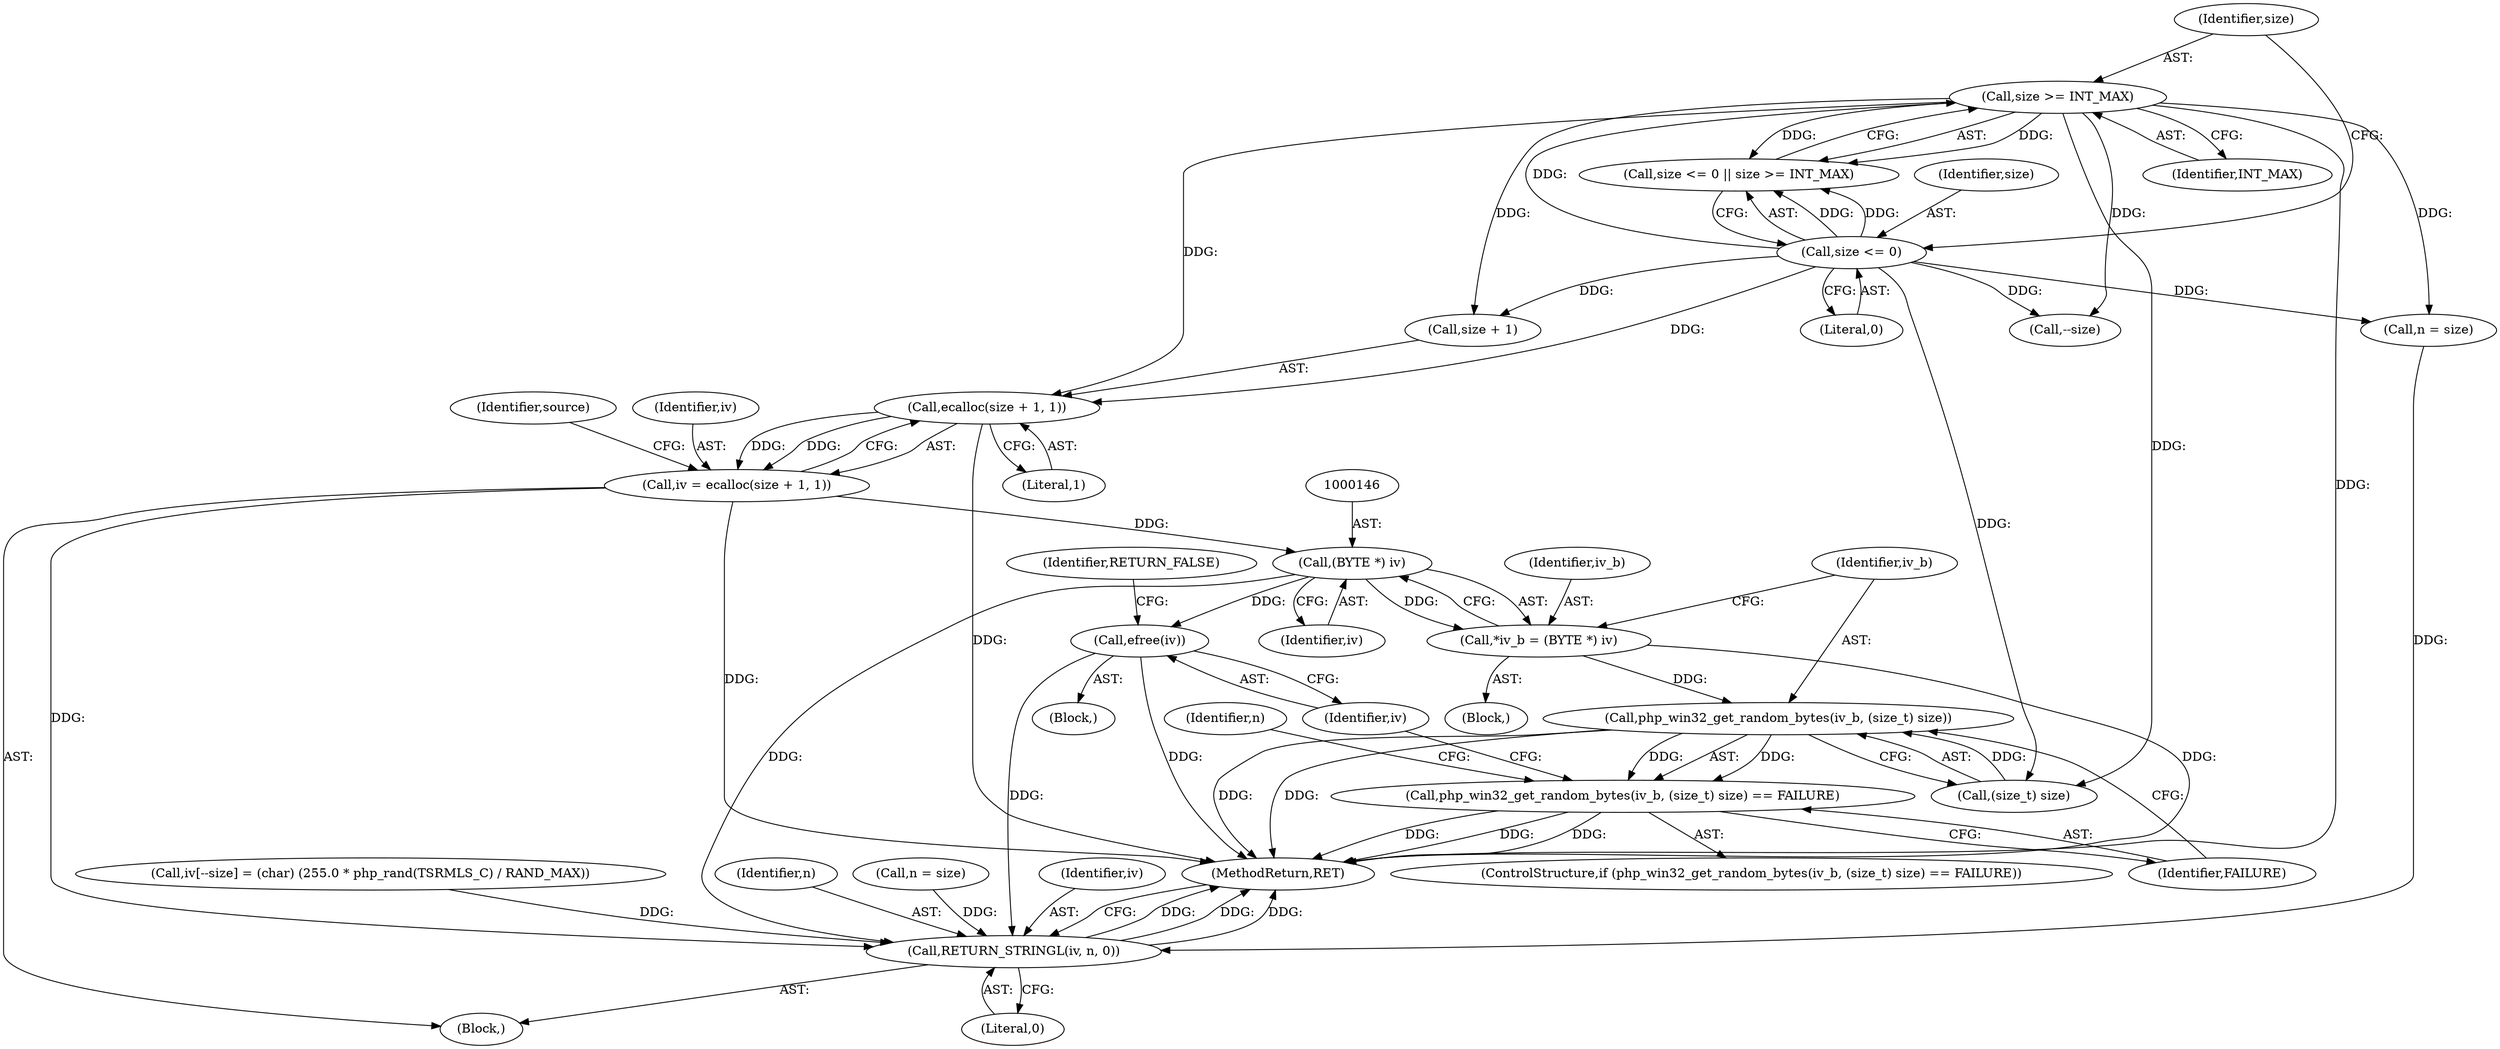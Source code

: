 digraph "0_php-src_6c5211a0cef0cc2854eaa387e0eb036e012904d0?w=1_21@API" {
"1000128" [label="(Call,ecalloc(size + 1, 1))"];
"1000121" [label="(Call,size >= INT_MAX)"];
"1000118" [label="(Call,size <= 0)"];
"1000126" [label="(Call,iv = ecalloc(size + 1, 1))"];
"1000145" [label="(Call,(BYTE *) iv)"];
"1000143" [label="(Call,*iv_b = (BYTE *) iv)"];
"1000150" [label="(Call,php_win32_get_random_bytes(iv_b, (size_t) size))"];
"1000149" [label="(Call,php_win32_get_random_bytes(iv_b, (size_t) size) == FAILURE)"];
"1000157" [label="(Call,efree(iv))"];
"1000184" [label="(Call,RETURN_STRINGL(iv, n, 0))"];
"1000129" [label="(Call,size + 1)"];
"1000161" [label="(Identifier,n)"];
"1000157" [label="(Call,efree(iv))"];
"1000171" [label="(Call,iv[--size] = (char) (255.0 * php_rand(TSRMLS_C) / RAND_MAX))"];
"1000143" [label="(Call,*iv_b = (BYTE *) iv)"];
"1000136" [label="(Identifier,source)"];
"1000186" [label="(Identifier,n)"];
"1000160" [label="(Call,n = size)"];
"1000150" [label="(Call,php_win32_get_random_bytes(iv_b, (size_t) size))"];
"1000152" [label="(Call,(size_t) size)"];
"1000128" [label="(Call,ecalloc(size + 1, 1))"];
"1000119" [label="(Identifier,size)"];
"1000156" [label="(Block,)"];
"1000126" [label="(Call,iv = ecalloc(size + 1, 1))"];
"1000187" [label="(Literal,0)"];
"1000123" [label="(Identifier,INT_MAX)"];
"1000165" [label="(Call,n = size)"];
"1000174" [label="(Call,--size)"];
"1000144" [label="(Identifier,iv_b)"];
"1000147" [label="(Identifier,iv)"];
"1000141" [label="(Block,)"];
"1000188" [label="(MethodReturn,RET)"];
"1000121" [label="(Call,size >= INT_MAX)"];
"1000117" [label="(Call,size <= 0 || size >= INT_MAX)"];
"1000184" [label="(Call,RETURN_STRINGL(iv, n, 0))"];
"1000148" [label="(ControlStructure,if (php_win32_get_random_bytes(iv_b, (size_t) size) == FAILURE))"];
"1000155" [label="(Identifier,FAILURE)"];
"1000159" [label="(Identifier,RETURN_FALSE)"];
"1000120" [label="(Literal,0)"];
"1000158" [label="(Identifier,iv)"];
"1000185" [label="(Identifier,iv)"];
"1000103" [label="(Block,)"];
"1000122" [label="(Identifier,size)"];
"1000149" [label="(Call,php_win32_get_random_bytes(iv_b, (size_t) size) == FAILURE)"];
"1000151" [label="(Identifier,iv_b)"];
"1000118" [label="(Call,size <= 0)"];
"1000127" [label="(Identifier,iv)"];
"1000132" [label="(Literal,1)"];
"1000145" [label="(Call,(BYTE *) iv)"];
"1000128" -> "1000126"  [label="AST: "];
"1000128" -> "1000132"  [label="CFG: "];
"1000129" -> "1000128"  [label="AST: "];
"1000132" -> "1000128"  [label="AST: "];
"1000126" -> "1000128"  [label="CFG: "];
"1000128" -> "1000188"  [label="DDG: "];
"1000128" -> "1000126"  [label="DDG: "];
"1000128" -> "1000126"  [label="DDG: "];
"1000121" -> "1000128"  [label="DDG: "];
"1000118" -> "1000128"  [label="DDG: "];
"1000121" -> "1000117"  [label="AST: "];
"1000121" -> "1000123"  [label="CFG: "];
"1000122" -> "1000121"  [label="AST: "];
"1000123" -> "1000121"  [label="AST: "];
"1000117" -> "1000121"  [label="CFG: "];
"1000121" -> "1000188"  [label="DDG: "];
"1000121" -> "1000117"  [label="DDG: "];
"1000121" -> "1000117"  [label="DDG: "];
"1000118" -> "1000121"  [label="DDG: "];
"1000121" -> "1000129"  [label="DDG: "];
"1000121" -> "1000152"  [label="DDG: "];
"1000121" -> "1000165"  [label="DDG: "];
"1000121" -> "1000174"  [label="DDG: "];
"1000118" -> "1000117"  [label="AST: "];
"1000118" -> "1000120"  [label="CFG: "];
"1000119" -> "1000118"  [label="AST: "];
"1000120" -> "1000118"  [label="AST: "];
"1000122" -> "1000118"  [label="CFG: "];
"1000117" -> "1000118"  [label="CFG: "];
"1000118" -> "1000117"  [label="DDG: "];
"1000118" -> "1000117"  [label="DDG: "];
"1000118" -> "1000129"  [label="DDG: "];
"1000118" -> "1000152"  [label="DDG: "];
"1000118" -> "1000165"  [label="DDG: "];
"1000118" -> "1000174"  [label="DDG: "];
"1000126" -> "1000103"  [label="AST: "];
"1000127" -> "1000126"  [label="AST: "];
"1000136" -> "1000126"  [label="CFG: "];
"1000126" -> "1000188"  [label="DDG: "];
"1000126" -> "1000145"  [label="DDG: "];
"1000126" -> "1000184"  [label="DDG: "];
"1000145" -> "1000143"  [label="AST: "];
"1000145" -> "1000147"  [label="CFG: "];
"1000146" -> "1000145"  [label="AST: "];
"1000147" -> "1000145"  [label="AST: "];
"1000143" -> "1000145"  [label="CFG: "];
"1000145" -> "1000143"  [label="DDG: "];
"1000145" -> "1000157"  [label="DDG: "];
"1000145" -> "1000184"  [label="DDG: "];
"1000143" -> "1000141"  [label="AST: "];
"1000144" -> "1000143"  [label="AST: "];
"1000151" -> "1000143"  [label="CFG: "];
"1000143" -> "1000188"  [label="DDG: "];
"1000143" -> "1000150"  [label="DDG: "];
"1000150" -> "1000149"  [label="AST: "];
"1000150" -> "1000152"  [label="CFG: "];
"1000151" -> "1000150"  [label="AST: "];
"1000152" -> "1000150"  [label="AST: "];
"1000155" -> "1000150"  [label="CFG: "];
"1000150" -> "1000188"  [label="DDG: "];
"1000150" -> "1000188"  [label="DDG: "];
"1000150" -> "1000149"  [label="DDG: "];
"1000150" -> "1000149"  [label="DDG: "];
"1000152" -> "1000150"  [label="DDG: "];
"1000149" -> "1000148"  [label="AST: "];
"1000149" -> "1000155"  [label="CFG: "];
"1000155" -> "1000149"  [label="AST: "];
"1000158" -> "1000149"  [label="CFG: "];
"1000161" -> "1000149"  [label="CFG: "];
"1000149" -> "1000188"  [label="DDG: "];
"1000149" -> "1000188"  [label="DDG: "];
"1000149" -> "1000188"  [label="DDG: "];
"1000157" -> "1000156"  [label="AST: "];
"1000157" -> "1000158"  [label="CFG: "];
"1000158" -> "1000157"  [label="AST: "];
"1000159" -> "1000157"  [label="CFG: "];
"1000157" -> "1000188"  [label="DDG: "];
"1000157" -> "1000184"  [label="DDG: "];
"1000184" -> "1000103"  [label="AST: "];
"1000184" -> "1000187"  [label="CFG: "];
"1000185" -> "1000184"  [label="AST: "];
"1000186" -> "1000184"  [label="AST: "];
"1000187" -> "1000184"  [label="AST: "];
"1000188" -> "1000184"  [label="CFG: "];
"1000184" -> "1000188"  [label="DDG: "];
"1000184" -> "1000188"  [label="DDG: "];
"1000184" -> "1000188"  [label="DDG: "];
"1000171" -> "1000184"  [label="DDG: "];
"1000165" -> "1000184"  [label="DDG: "];
"1000160" -> "1000184"  [label="DDG: "];
}
